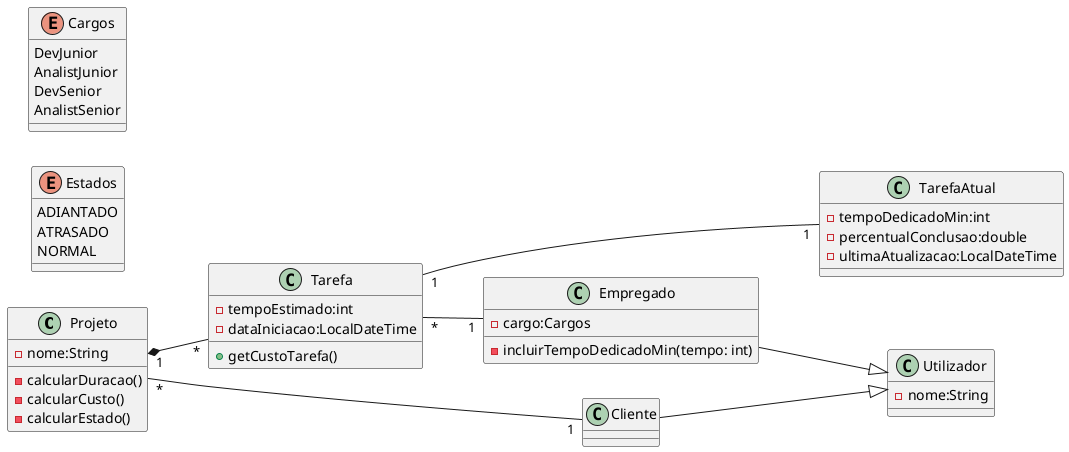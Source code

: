 @startuml
left to right direction

class Projeto{
	- nome:String
	- calcularDuracao()
	- calcularCusto()
	- calcularEstado()
}


class Utilizador{
    - nome:String
}

class Empregado{
	- cargo:Cargos
 	- incluirTempoDedicadoMin(tempo: int)
}


class Tarefa{
	- tempoEstimado:int
	- dataIniciacao:LocalDateTime
	+ getCustoTarefa()
}

class TarefaAtual{
	- tempoDedicadoMin:int 
	- percentualConclusao:double     
	- ultimaAtualizacao:LocalDateTime
}

enum Estados{
	ADIANTADO
	ATRASADO
	NORMAL
}

enum Cargos{
	DevJunior
	AnalistJunior
	DevSenior
	AnalistSenior
}

Empregado --|> Utilizador
Cliente --|> Utilizador
Tarefa "1" --- "1" TarefaAtual
Projeto "*" -- "1" Cliente
Tarefa "*" -- "1" Empregado
Projeto "1"  *-- "*" Tarefa

@enduml

